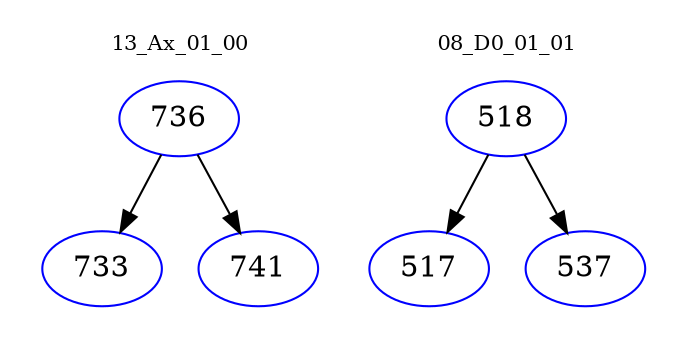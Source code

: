 digraph{
subgraph cluster_0 {
color = white
label = "13_Ax_01_00";
fontsize=10;
T0_736 [label="736", color="blue"]
T0_736 -> T0_733 [color="black"]
T0_733 [label="733", color="blue"]
T0_736 -> T0_741 [color="black"]
T0_741 [label="741", color="blue"]
}
subgraph cluster_1 {
color = white
label = "08_D0_01_01";
fontsize=10;
T1_518 [label="518", color="blue"]
T1_518 -> T1_517 [color="black"]
T1_517 [label="517", color="blue"]
T1_518 -> T1_537 [color="black"]
T1_537 [label="537", color="blue"]
}
}
